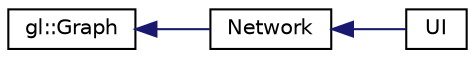 digraph "Graphical Class Hierarchy"
{
 // LATEX_PDF_SIZE
  edge [fontname="Helvetica",fontsize="10",labelfontname="Helvetica",labelfontsize="10"];
  node [fontname="Helvetica",fontsize="10",shape=record];
  rankdir="LR";
  Node0 [label="gl::Graph",height=0.2,width=0.4,color="black", fillcolor="white", style="filled",URL="$classgl_1_1_graph.html",tooltip="Graph is the base clase representing a graph as parent of nodes and edges."];
  Node0 -> Node1 [dir="back",color="midnightblue",fontsize="10",style="solid",fontname="Helvetica"];
  Node1 [label="Network",height=0.2,width=0.4,color="black", fillcolor="white", style="filled",URL="$class_network.html",tooltip="Class Erstellung für Das Lesen der Inhalt eines Dateiees und dadurch werden die Daten in die Memberva..."];
  Node1 -> Node2 [dir="back",color="midnightblue",fontsize="10",style="solid",fontname="Helvetica"];
  Node2 [label="UI",height=0.2,width=0.4,color="black", fillcolor="white", style="filled",URL="$class_u_i.html",tooltip="Class erstellt die Ausgabe Programm und bietet verschieden möglichkeiten um die Strecke zu fineden od..."];
}
